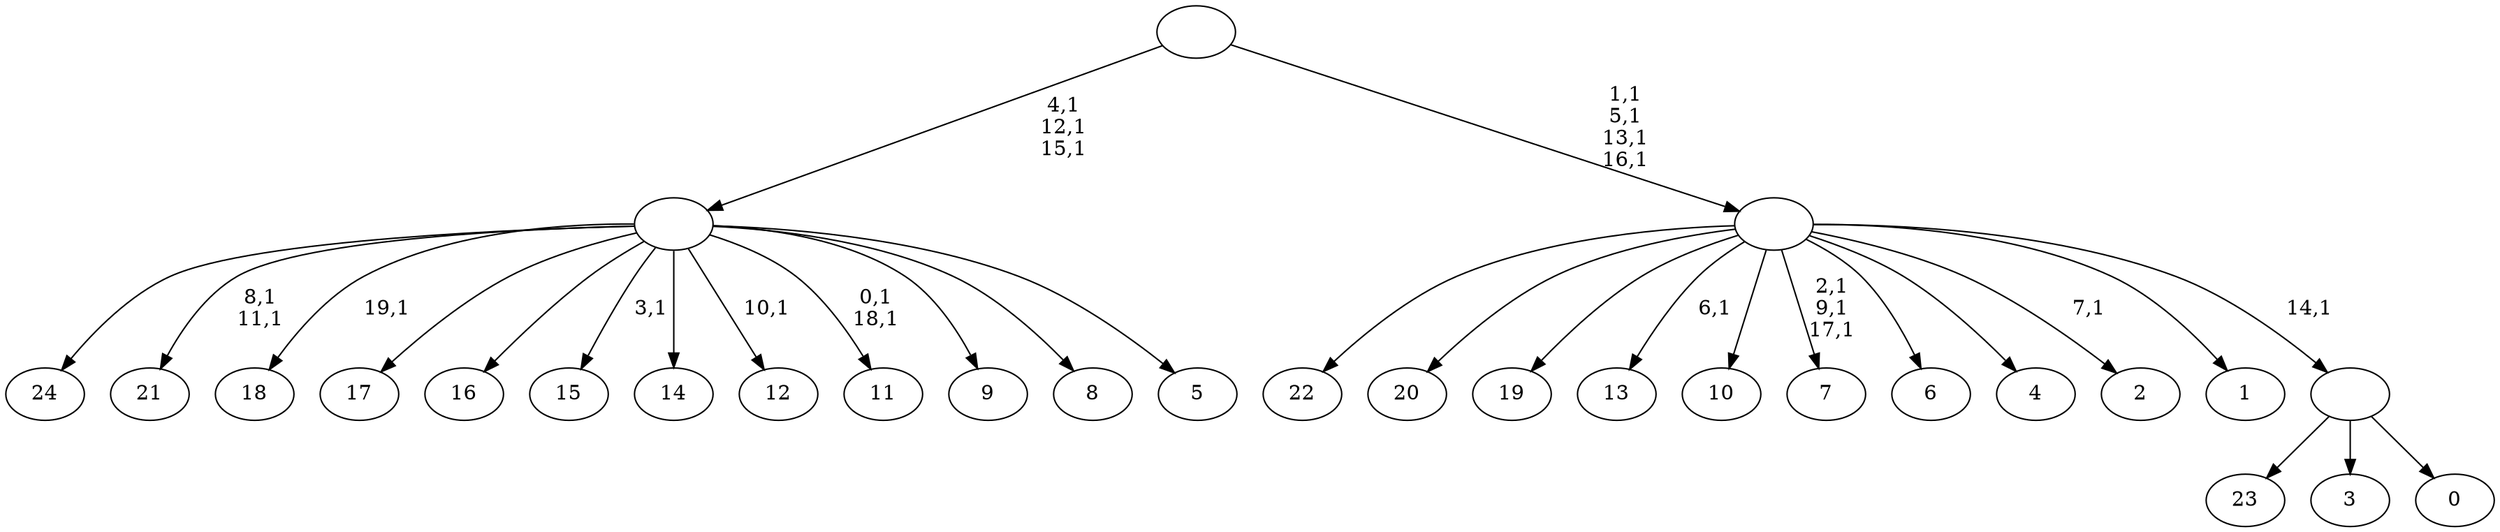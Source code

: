 digraph T {
	45 [label="24"]
	44 [label="23"]
	43 [label="22"]
	42 [label="21"]
	39 [label="20"]
	38 [label="19"]
	37 [label="18"]
	35 [label="17"]
	34 [label="16"]
	33 [label="15"]
	31 [label="14"]
	30 [label="13"]
	28 [label="12"]
	26 [label="11"]
	23 [label="10"]
	22 [label="9"]
	21 [label="8"]
	20 [label="7"]
	16 [label="6"]
	15 [label="5"]
	14 [label=""]
	11 [label="4"]
	10 [label="3"]
	9 [label="2"]
	7 [label="1"]
	6 [label="0"]
	5 [label=""]
	4 [label=""]
	0 [label=""]
	14 -> 26 [label="0,1\n18,1"]
	14 -> 28 [label="10,1"]
	14 -> 33 [label="3,1"]
	14 -> 37 [label="19,1"]
	14 -> 42 [label="8,1\n11,1"]
	14 -> 45 [label=""]
	14 -> 35 [label=""]
	14 -> 34 [label=""]
	14 -> 31 [label=""]
	14 -> 22 [label=""]
	14 -> 21 [label=""]
	14 -> 15 [label=""]
	5 -> 44 [label=""]
	5 -> 10 [label=""]
	5 -> 6 [label=""]
	4 -> 9 [label="7,1"]
	4 -> 20 [label="2,1\n9,1\n17,1"]
	4 -> 30 [label="6,1"]
	4 -> 43 [label=""]
	4 -> 39 [label=""]
	4 -> 38 [label=""]
	4 -> 23 [label=""]
	4 -> 16 [label=""]
	4 -> 11 [label=""]
	4 -> 7 [label=""]
	4 -> 5 [label="14,1"]
	0 -> 4 [label="1,1\n5,1\n13,1\n16,1"]
	0 -> 14 [label="4,1\n12,1\n15,1"]
}
